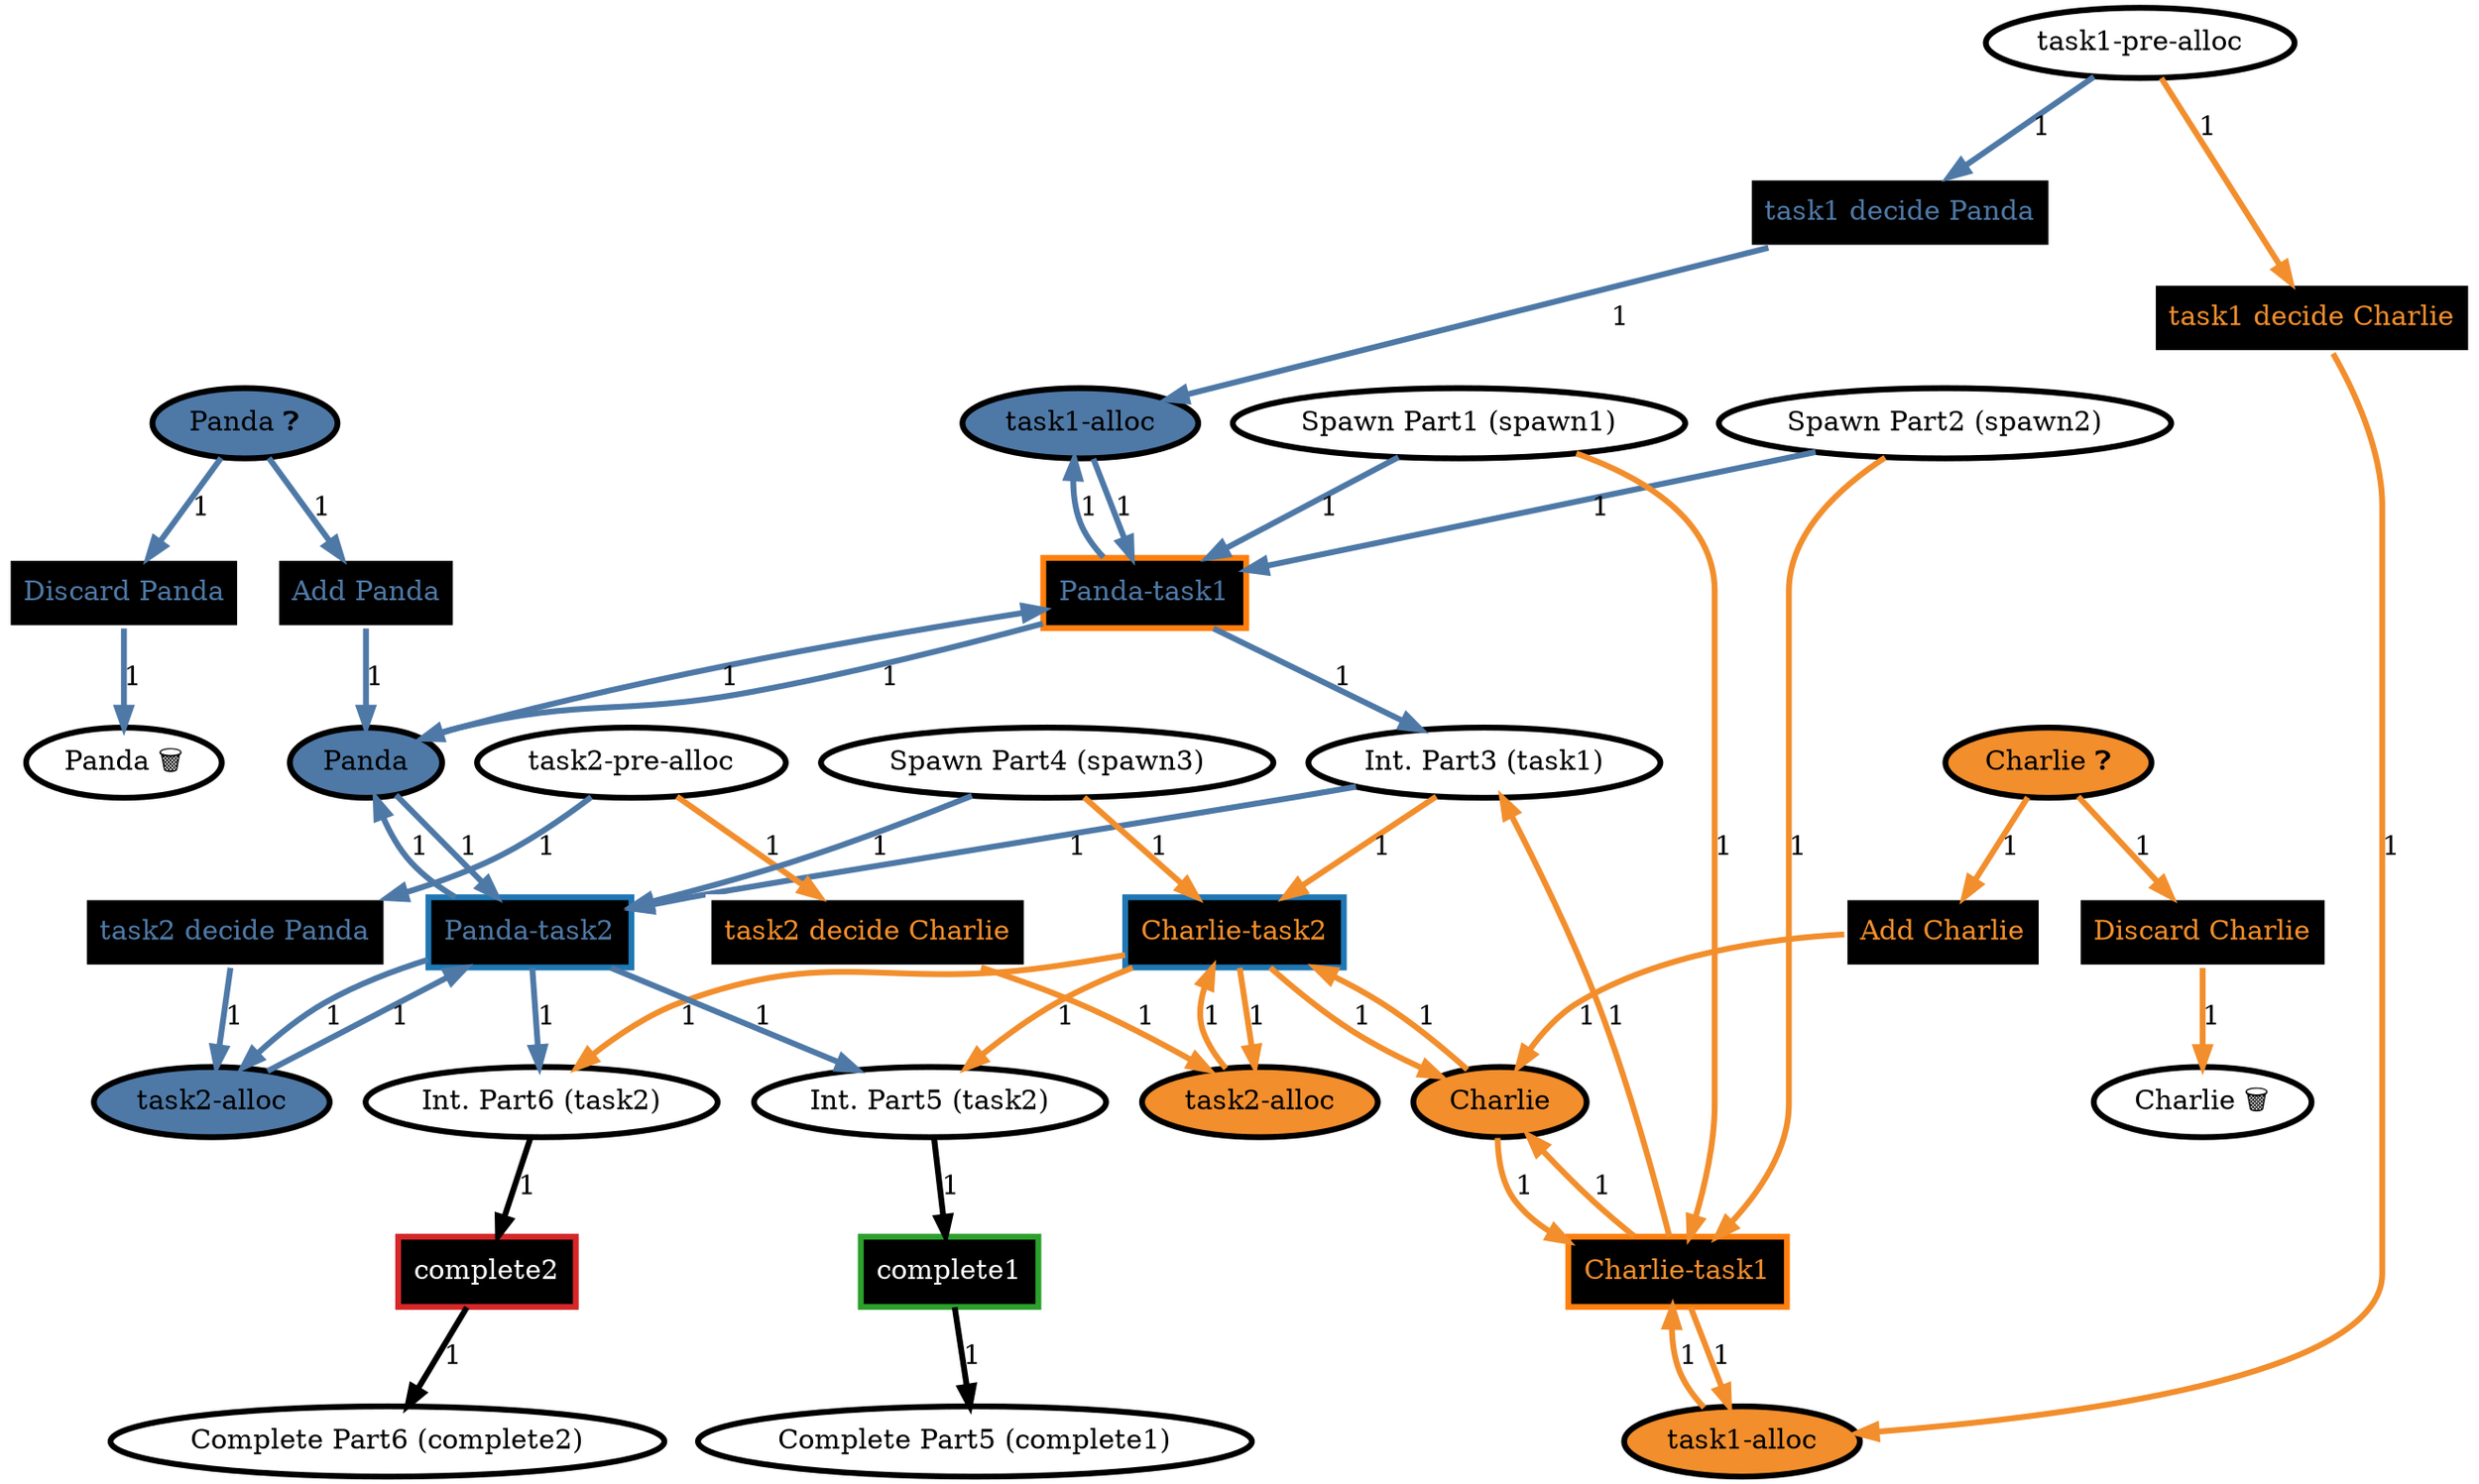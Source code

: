 digraph Job_1 {
// Place task1-alloc
	43199269770342372432699688494872762969 [label="task1-alloc",style=filled,fillcolor="#4E79A7",penwidth=3];
// Place task1-pre-alloc
	169241237531414986885755201877853301222 [label="task1-pre-alloc",style=filled,fillcolor="#FFFFFF",penwidth=3];
// Place Complete Part5 (complete1)
	168348448859186881294050846221836909186 [label="Complete Part5 (complete1)",style=filled,fillcolor="#FFFFFF",penwidth=3];
// Place Spawn Part2 (spawn2)
	206132300417362040782814099587115970069 [label="Spawn Part2 (spawn2)",style=filled,fillcolor="#FFFFFF",penwidth=3];
// Place Spawn Part1 (spawn1)
	29402616274774162396875940427114218310 [label="Spawn Part1 (spawn1)",style=filled,fillcolor="#FFFFFF",penwidth=3];
// Place Charlie
	309924994183415620279255370086597692836 [label="Charlie",style=filled,fillcolor="#F28E2C",penwidth=3];
// Place Int. Part3 (task1)
	118040649044161235406705543319485849814 [label="Int. Part3 (task1)",style=filled,fillcolor="#FFFFFF",penwidth=3];
// Place task2-alloc
	5183700972388790607686783877909154720 [label="task2-alloc",style=filled,fillcolor="#4E79A7",penwidth=3];
// Place Panda 🗑️
	244238730502982974577451705834810392326 [label="Panda 🗑️",style=filled,fillcolor="#FFFFFF",penwidth=3];
// Place task2-alloc
	66498042067725626449911288002442442741 [label="task2-alloc",style=filled,fillcolor="#F28E2C",penwidth=3];
// Place Charlie ❓
	185881820516369244691111691069713458866 [label="Charlie ❓",style=filled,fillcolor="#F28E2C",penwidth=3];
// Place Int. Part6 (task2)
	307790188946364932788912843437583014548 [label="Int. Part6 (task2)",style=filled,fillcolor="#FFFFFF",penwidth=3];
// Place Panda ❓
	108179560461296203916829516930487459819 [label="Panda ❓",style=filled,fillcolor="#4E79A7",penwidth=3];
// Place Panda
	157752603619060336800869721583262725686 [label="Panda",style=filled,fillcolor="#4E79A7",penwidth=3];
// Place task2-pre-alloc
	317382663128153529255206313337365711636 [label="task2-pre-alloc",style=filled,fillcolor="#FFFFFF",penwidth=3];
// Place Complete Part6 (complete2)
	261999629232151607839474799225425085778 [label="Complete Part6 (complete2)",style=filled,fillcolor="#FFFFFF",penwidth=3];
// Place task1-alloc
	11000701865577103714893290236513623235 [label="task1-alloc",style=filled,fillcolor="#F28E2C",penwidth=3];
// Place Charlie 🗑️
	159801734608809387662500176097762779521 [label="Charlie 🗑️",style=filled,fillcolor="#FFFFFF",penwidth=3];
// Place Spawn Part4 (spawn3)
	179238408374423402210785531099835588665 [label="Spawn Part4 (spawn3)",style=filled,fillcolor="#FFFFFF",penwidth=3];
// Place Int. Part5 (task2)
	125244899020855449088186689320671217960 [label="Int. Part5 (task2)",style=filled,fillcolor="#FFFFFF",penwidth=3];
// Transition task2 decide Charlie
	153850602862076779132186139659229564568 [label="task2 decide Charlie",shape=box,style=filled,fillcolor="#000000",fontcolor="#F28E2C",color="#FFFFFF",penwidth=3];
// Transition task2 decide Panda
	171263849753840246294921265386685713329 [label="task2 decide Panda",shape=box,style=filled,fillcolor="#000000",fontcolor="#4E79A7",color="#FFFFFF",penwidth=3];
// Transition Charlie-task2
	137845799908045650575737508108320993921 [label="Charlie-task2",shape=box,style=filled,fillcolor="#000000",fontcolor="#F28E2C",color="#1F77B4",penwidth=3];
// Transition task1 decide Charlie
	191181777989284514877486684840151995342 [label="task1 decide Charlie",shape=box,style=filled,fillcolor="#000000",fontcolor="#F28E2C",color="#FFFFFF",penwidth=3];
// Transition Charlie-task1
	9748523552047538549005501441995394355 [label="Charlie-task1",shape=box,style=filled,fillcolor="#000000",fontcolor="#F28E2C",color="#FF7F0E",penwidth=3];
// Transition Add Panda
	241182355421748910102053347680451977833 [label="Add Panda",shape=box,style=filled,fillcolor="#000000",fontcolor="#4E79A7",color="#FFFFFF",penwidth=3];
// Transition complete1
	320830768475472894099020633674396055639 [label="complete1",shape=box,style=filled,fillcolor="#000000",fontcolor="#FFFFFF",color="#2CA02C",penwidth=3];
// Transition Discard Charlie
	211036705394022393645486465254479160213 [label="Discard Charlie",shape=box,style=filled,fillcolor="#000000",fontcolor="#F28E2C",color="#FFFFFF",penwidth=3];
// Transition Discard Panda
	92188922338362643801035121371430319432 [label="Discard Panda",shape=box,style=filled,fillcolor="#000000",fontcolor="#4E79A7",color="#FFFFFF",penwidth=3];
// Transition Panda-task2
	288029425867685849486644126444093963914 [label="Panda-task2",shape=box,style=filled,fillcolor="#000000",fontcolor="#4E79A7",color="#1F77B4",penwidth=3];
// Transition complete2
	277569390350246437813279844251331184361 [label="complete2",shape=box,style=filled,fillcolor="#000000",fontcolor="#FFFFFF",color="#D62728",penwidth=3];
// Transition task1 decide Panda
	305912030109486522884996384236078029502 [label="task1 decide Panda",shape=box,style=filled,fillcolor="#000000",fontcolor="#4E79A7",color="#FFFFFF",penwidth=3];
// Transition Panda-task1
	204201213662950781662259838256515372195 [label="Panda-task1",shape=box,style=filled,fillcolor="#000000",fontcolor="#4E79A7",color="#FF7F0E",penwidth=3];
// Transition Add Charlie
	10269180627480849247386363412549135945 [label="Add Charlie",shape=box,style=filled,fillcolor="#000000",fontcolor="#F28E2C",color="#FFFFFF",penwidth=3];
	317382663128153529255206313337365711636 -> 153850602862076779132186139659229564568 [label="1",color="#F28E2C",penwidth=3];
	153850602862076779132186139659229564568 -> 66498042067725626449911288002442442741 [label="1",color="#F28E2C",penwidth=3];
	317382663128153529255206313337365711636 -> 171263849753840246294921265386685713329 [label="1",color="#4E79A7",penwidth=3];
	171263849753840246294921265386685713329 -> 5183700972388790607686783877909154720 [label="1",color="#4E79A7",penwidth=3];
	309924994183415620279255370086597692836 -> 137845799908045650575737508108320993921 [label="1",color="#F28E2C",penwidth=3];
	66498042067725626449911288002442442741 -> 137845799908045650575737508108320993921 [label="1",color="#F28E2C",penwidth=3];
	118040649044161235406705543319485849814 -> 137845799908045650575737508108320993921 [label="1",color="#F28E2C",penwidth=3];
	179238408374423402210785531099835588665 -> 137845799908045650575737508108320993921 [label="1",color="#F28E2C",penwidth=3];
	137845799908045650575737508108320993921 -> 125244899020855449088186689320671217960 [label="1",color="#F28E2C",penwidth=3];
	137845799908045650575737508108320993921 -> 66498042067725626449911288002442442741 [label="1",color="#F28E2C",penwidth=3];
	137845799908045650575737508108320993921 -> 309924994183415620279255370086597692836 [label="1",color="#F28E2C",penwidth=3];
	137845799908045650575737508108320993921 -> 307790188946364932788912843437583014548 [label="1",color="#F28E2C",penwidth=3];
	169241237531414986885755201877853301222 -> 191181777989284514877486684840151995342 [label="1",color="#F28E2C",penwidth=3];
	191181777989284514877486684840151995342 -> 11000701865577103714893290236513623235 [label="1",color="#F28E2C",penwidth=3];
	29402616274774162396875940427114218310 -> 9748523552047538549005501441995394355 [label="1",color="#F28E2C",penwidth=3];
	309924994183415620279255370086597692836 -> 9748523552047538549005501441995394355 [label="1",color="#F28E2C",penwidth=3];
	11000701865577103714893290236513623235 -> 9748523552047538549005501441995394355 [label="1",color="#F28E2C",penwidth=3];
	206132300417362040782814099587115970069 -> 9748523552047538549005501441995394355 [label="1",color="#F28E2C",penwidth=3];
	9748523552047538549005501441995394355 -> 118040649044161235406705543319485849814 [label="1",color="#F28E2C",penwidth=3];
	9748523552047538549005501441995394355 -> 309924994183415620279255370086597692836 [label="1",color="#F28E2C",penwidth=3];
	9748523552047538549005501441995394355 -> 11000701865577103714893290236513623235 [label="1",color="#F28E2C",penwidth=3];
	108179560461296203916829516930487459819 -> 241182355421748910102053347680451977833 [label="1",color="#4E79A7",penwidth=3];
	241182355421748910102053347680451977833 -> 157752603619060336800869721583262725686 [label="1",color="#4E79A7",penwidth=3];
	125244899020855449088186689320671217960 -> 320830768475472894099020633674396055639 [label="1",color="#000000",penwidth=3];
	320830768475472894099020633674396055639 -> 168348448859186881294050846221836909186 [label="1",color="#000000",penwidth=3];
	185881820516369244691111691069713458866 -> 211036705394022393645486465254479160213 [label="1",color="#F28E2C",penwidth=3];
	211036705394022393645486465254479160213 -> 159801734608809387662500176097762779521 [label="1",color="#F28E2C",penwidth=3];
	108179560461296203916829516930487459819 -> 92188922338362643801035121371430319432 [label="1",color="#4E79A7",penwidth=3];
	92188922338362643801035121371430319432 -> 244238730502982974577451705834810392326 [label="1",color="#4E79A7",penwidth=3];
	118040649044161235406705543319485849814 -> 288029425867685849486644126444093963914 [label="1",color="#4E79A7",penwidth=3];
	157752603619060336800869721583262725686 -> 288029425867685849486644126444093963914 [label="1",color="#4E79A7",penwidth=3];
	179238408374423402210785531099835588665 -> 288029425867685849486644126444093963914 [label="1",color="#4E79A7",penwidth=3];
	5183700972388790607686783877909154720 -> 288029425867685849486644126444093963914 [label="1",color="#4E79A7",penwidth=3];
	288029425867685849486644126444093963914 -> 307790188946364932788912843437583014548 [label="1",color="#4E79A7",penwidth=3];
	288029425867685849486644126444093963914 -> 125244899020855449088186689320671217960 [label="1",color="#4E79A7",penwidth=3];
	288029425867685849486644126444093963914 -> 5183700972388790607686783877909154720 [label="1",color="#4E79A7",penwidth=3];
	288029425867685849486644126444093963914 -> 157752603619060336800869721583262725686 [label="1",color="#4E79A7",penwidth=3];
	307790188946364932788912843437583014548 -> 277569390350246437813279844251331184361 [label="1",color="#000000",penwidth=3];
	277569390350246437813279844251331184361 -> 261999629232151607839474799225425085778 [label="1",color="#000000",penwidth=3];
	169241237531414986885755201877853301222 -> 305912030109486522884996384236078029502 [label="1",color="#4E79A7",penwidth=3];
	305912030109486522884996384236078029502 -> 43199269770342372432699688494872762969 [label="1",color="#4E79A7",penwidth=3];
	29402616274774162396875940427114218310 -> 204201213662950781662259838256515372195 [label="1",color="#4E79A7",penwidth=3];
	157752603619060336800869721583262725686 -> 204201213662950781662259838256515372195 [label="1",color="#4E79A7",penwidth=3];
	43199269770342372432699688494872762969 -> 204201213662950781662259838256515372195 [label="1",color="#4E79A7",penwidth=3];
	206132300417362040782814099587115970069 -> 204201213662950781662259838256515372195 [label="1",color="#4E79A7",penwidth=3];
	204201213662950781662259838256515372195 -> 118040649044161235406705543319485849814 [label="1",color="#4E79A7",penwidth=3];
	204201213662950781662259838256515372195 -> 157752603619060336800869721583262725686 [label="1",color="#4E79A7",penwidth=3];
	204201213662950781662259838256515372195 -> 43199269770342372432699688494872762969 [label="1",color="#4E79A7",penwidth=3];
	185881820516369244691111691069713458866 -> 10269180627480849247386363412549135945 [label="1",color="#F28E2C",penwidth=3];
	10269180627480849247386363412549135945 -> 309924994183415620279255370086597692836 [label="1",color="#F28E2C",penwidth=3];
overlap=false
}